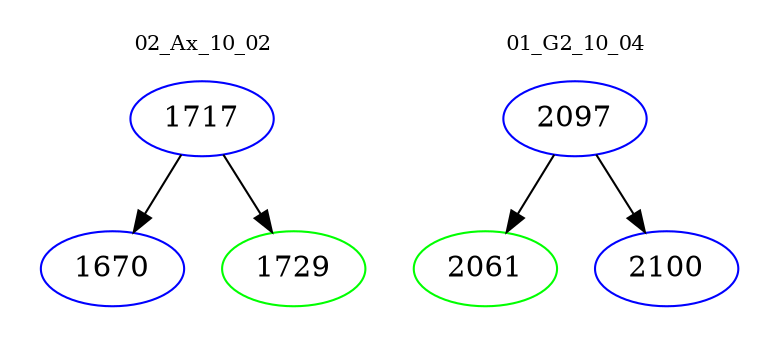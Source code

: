 digraph{
subgraph cluster_0 {
color = white
label = "02_Ax_10_02";
fontsize=10;
T0_1717 [label="1717", color="blue"]
T0_1717 -> T0_1670 [color="black"]
T0_1670 [label="1670", color="blue"]
T0_1717 -> T0_1729 [color="black"]
T0_1729 [label="1729", color="green"]
}
subgraph cluster_1 {
color = white
label = "01_G2_10_04";
fontsize=10;
T1_2097 [label="2097", color="blue"]
T1_2097 -> T1_2061 [color="black"]
T1_2061 [label="2061", color="green"]
T1_2097 -> T1_2100 [color="black"]
T1_2100 [label="2100", color="blue"]
}
}
